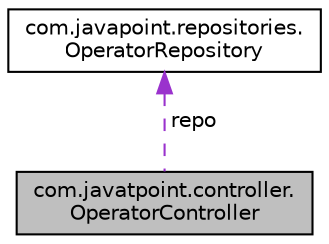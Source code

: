 digraph "com.javatpoint.controller.OperatorController"
{
  edge [fontname="Helvetica",fontsize="10",labelfontname="Helvetica",labelfontsize="10"];
  node [fontname="Helvetica",fontsize="10",shape=record];
  Node1 [label="com.javatpoint.controller.\lOperatorController",height=0.2,width=0.4,color="black", fillcolor="grey75", style="filled", fontcolor="black"];
  Node2 -> Node1 [dir="back",color="darkorchid3",fontsize="10",style="dashed",label=" repo" ,fontname="Helvetica"];
  Node2 [label="com.javapoint.repositories.\lOperatorRepository",height=0.2,width=0.4,color="black", fillcolor="white", style="filled",URL="$classcom_1_1javapoint_1_1repositories_1_1_operator_repository.html"];
}
